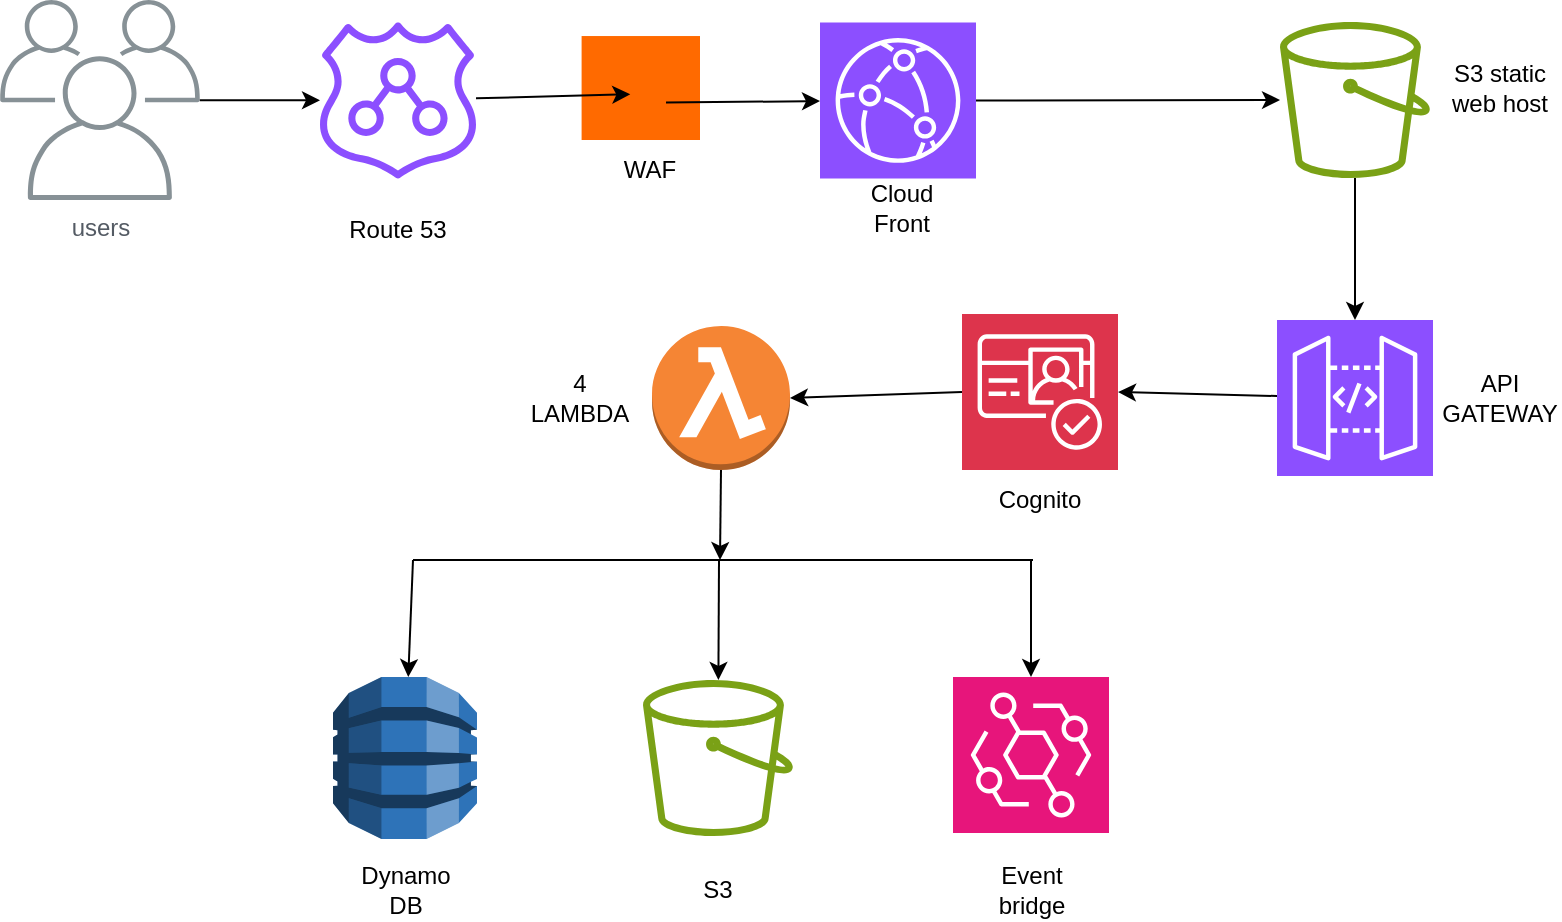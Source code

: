 <mxfile version="28.2.3">
  <diagram name="Page-1" id="UJQ6K34FvHcvYRbXDYUq">
    <mxGraphModel dx="1018" dy="693" grid="1" gridSize="10" guides="1" tooltips="1" connect="1" arrows="1" fold="1" page="1" pageScale="1" pageWidth="850" pageHeight="1100" math="0" shadow="0">
      <root>
        <mxCell id="0" />
        <mxCell id="1" parent="0" />
        <mxCell id="pTq57g4-NRrGkB-1elXy-1" value="users" style="sketch=0;outlineConnect=0;gradientColor=none;fontColor=#545B64;strokeColor=none;fillColor=#879196;dashed=0;verticalLabelPosition=bottom;verticalAlign=top;align=center;html=1;fontSize=12;fontStyle=0;aspect=fixed;shape=mxgraph.aws4.illustration_users;pointerEvents=1" vertex="1" parent="1">
          <mxGeometry x="30" y="30" width="100" height="100" as="geometry" />
        </mxCell>
        <mxCell id="pTq57g4-NRrGkB-1elXy-2" value="" style="sketch=0;points=[[0,0,0],[0.25,0,0],[0.5,0,0],[0.75,0,0],[1,0,0],[0,1,0],[0.25,1,0],[0.5,1,0],[0.75,1,0],[1,1,0],[0,0.25,0],[0,0.5,0],[0,0.75,0],[1,0.25,0],[1,0.5,0],[1,0.75,0]];outlineConnect=0;fontColor=#232F3E;fillColor=#8C4FFF;strokeColor=#ffffff;dashed=0;verticalLabelPosition=bottom;verticalAlign=top;align=center;html=1;fontSize=12;fontStyle=0;aspect=fixed;shape=mxgraph.aws4.resourceIcon;resIcon=mxgraph.aws4.cloudfront;" vertex="1" parent="1">
          <mxGeometry x="440" y="41.22" width="78" height="78" as="geometry" />
        </mxCell>
        <mxCell id="pTq57g4-NRrGkB-1elXy-3" value="" style="sketch=0;outlineConnect=0;fontColor=#232F3E;gradientColor=none;fillColor=#8C4FFF;strokeColor=none;dashed=0;verticalLabelPosition=bottom;verticalAlign=top;align=center;html=1;fontSize=12;fontStyle=0;aspect=fixed;pointerEvents=1;shape=mxgraph.aws4.route_53_resolver;" vertex="1" parent="1">
          <mxGeometry x="190" y="41.22" width="78" height="78" as="geometry" />
        </mxCell>
        <mxCell id="pTq57g4-NRrGkB-1elXy-4" value="" style="points=[];aspect=fixed;html=1;align=center;shadow=0;dashed=0;fillColor=#FF6A00;strokeColor=none;shape=mxgraph.alibaba_cloud.waf_web_application_firewall;" vertex="1" parent="1">
          <mxGeometry x="320.8" y="48.02" width="59.2" height="51.98" as="geometry" />
        </mxCell>
        <mxCell id="pTq57g4-NRrGkB-1elXy-5" value="" style="endArrow=classic;html=1;rounded=0;entryX=0.411;entryY=0.56;entryDx=0;entryDy=0;entryPerimeter=0;" edge="1" parent="1" source="pTq57g4-NRrGkB-1elXy-3" target="pTq57g4-NRrGkB-1elXy-4">
          <mxGeometry width="50" height="50" relative="1" as="geometry">
            <mxPoint x="268" y="81.22" as="sourcePoint" />
            <mxPoint x="318" y="31.22" as="targetPoint" />
          </mxGeometry>
        </mxCell>
        <mxCell id="pTq57g4-NRrGkB-1elXy-6" value="" style="endArrow=classic;html=1;rounded=0;exitX=0.713;exitY=0.639;exitDx=0;exitDy=0;exitPerimeter=0;" edge="1" parent="1" source="pTq57g4-NRrGkB-1elXy-4" target="pTq57g4-NRrGkB-1elXy-2">
          <mxGeometry width="50" height="50" relative="1" as="geometry">
            <mxPoint x="330" y="241.22" as="sourcePoint" />
            <mxPoint x="380" y="191.22" as="targetPoint" />
          </mxGeometry>
        </mxCell>
        <mxCell id="pTq57g4-NRrGkB-1elXy-7" value="WAF" style="text;strokeColor=none;align=center;fillColor=none;html=1;verticalAlign=middle;whiteSpace=wrap;rounded=0;" vertex="1" parent="1">
          <mxGeometry x="325" y="100" width="60" height="30" as="geometry" />
        </mxCell>
        <mxCell id="pTq57g4-NRrGkB-1elXy-8" value="Cloud Front" style="text;strokeColor=none;align=center;fillColor=none;html=1;verticalAlign=middle;whiteSpace=wrap;rounded=0;" vertex="1" parent="1">
          <mxGeometry x="451" y="119" width="60" height="30" as="geometry" />
        </mxCell>
        <mxCell id="pTq57g4-NRrGkB-1elXy-9" value="" style="endArrow=classic;html=1;rounded=0;" edge="1" parent="1" source="pTq57g4-NRrGkB-1elXy-1" target="pTq57g4-NRrGkB-1elXy-3">
          <mxGeometry width="50" height="50" relative="1" as="geometry">
            <mxPoint x="400" y="360" as="sourcePoint" />
            <mxPoint x="450" y="310" as="targetPoint" />
          </mxGeometry>
        </mxCell>
        <mxCell id="pTq57g4-NRrGkB-1elXy-10" value="" style="sketch=0;outlineConnect=0;fontColor=#232F3E;gradientColor=none;fillColor=#7AA116;strokeColor=none;dashed=0;verticalLabelPosition=bottom;verticalAlign=top;align=center;html=1;fontSize=12;fontStyle=0;aspect=fixed;pointerEvents=1;shape=mxgraph.aws4.bucket;" vertex="1" parent="1">
          <mxGeometry x="670" y="41.0" width="75" height="78" as="geometry" />
        </mxCell>
        <mxCell id="pTq57g4-NRrGkB-1elXy-11" value="" style="endArrow=classic;html=1;rounded=0;exitX=1;exitY=0.5;exitDx=0;exitDy=0;exitPerimeter=0;" edge="1" parent="1" source="pTq57g4-NRrGkB-1elXy-2" target="pTq57g4-NRrGkB-1elXy-10">
          <mxGeometry width="50" height="50" relative="1" as="geometry">
            <mxPoint x="400" y="360" as="sourcePoint" />
            <mxPoint x="450" y="310" as="targetPoint" />
          </mxGeometry>
        </mxCell>
        <mxCell id="pTq57g4-NRrGkB-1elXy-12" value="" style="sketch=0;points=[[0,0,0],[0.25,0,0],[0.5,0,0],[0.75,0,0],[1,0,0],[0,1,0],[0.25,1,0],[0.5,1,0],[0.75,1,0],[1,1,0],[0,0.25,0],[0,0.5,0],[0,0.75,0],[1,0.25,0],[1,0.5,0],[1,0.75,0]];outlineConnect=0;fontColor=#232F3E;fillColor=#8C4FFF;strokeColor=#ffffff;dashed=0;verticalLabelPosition=bottom;verticalAlign=top;align=center;html=1;fontSize=12;fontStyle=0;aspect=fixed;shape=mxgraph.aws4.resourceIcon;resIcon=mxgraph.aws4.api_gateway;" vertex="1" parent="1">
          <mxGeometry x="668.5" y="190" width="78" height="78" as="geometry" />
        </mxCell>
        <mxCell id="pTq57g4-NRrGkB-1elXy-13" value="" style="endArrow=classic;html=1;rounded=0;entryX=0.5;entryY=0;entryDx=0;entryDy=0;entryPerimeter=0;" edge="1" parent="1" source="pTq57g4-NRrGkB-1elXy-10" target="pTq57g4-NRrGkB-1elXy-12">
          <mxGeometry width="50" height="50" relative="1" as="geometry">
            <mxPoint x="400" y="360" as="sourcePoint" />
            <mxPoint x="450" y="310" as="targetPoint" />
          </mxGeometry>
        </mxCell>
        <mxCell id="pTq57g4-NRrGkB-1elXy-14" value="" style="outlineConnect=0;dashed=0;verticalLabelPosition=bottom;verticalAlign=top;align=center;html=1;shape=mxgraph.aws3.lambda_function;fillColor=#F58534;gradientColor=none;" vertex="1" parent="1">
          <mxGeometry x="356" y="193" width="69" height="72" as="geometry" />
        </mxCell>
        <mxCell id="pTq57g4-NRrGkB-1elXy-16" value="" style="outlineConnect=0;dashed=0;verticalLabelPosition=bottom;verticalAlign=top;align=center;html=1;shape=mxgraph.aws3.dynamo_db;fillColor=#2E73B8;gradientColor=none;" vertex="1" parent="1">
          <mxGeometry x="196.5" y="368.5" width="72" height="81" as="geometry" />
        </mxCell>
        <mxCell id="pTq57g4-NRrGkB-1elXy-17" value="" style="sketch=0;outlineConnect=0;fontColor=#232F3E;gradientColor=none;fillColor=#7AA116;strokeColor=none;dashed=0;verticalLabelPosition=bottom;verticalAlign=top;align=center;html=1;fontSize=12;fontStyle=0;aspect=fixed;pointerEvents=1;shape=mxgraph.aws4.bucket;" vertex="1" parent="1">
          <mxGeometry x="351.5" y="370" width="75" height="78" as="geometry" />
        </mxCell>
        <mxCell id="pTq57g4-NRrGkB-1elXy-18" value="" style="sketch=0;points=[[0,0,0],[0.25,0,0],[0.5,0,0],[0.75,0,0],[1,0,0],[0,1,0],[0.25,1,0],[0.5,1,0],[0.75,1,0],[1,1,0],[0,0.25,0],[0,0.5,0],[0,0.75,0],[1,0.25,0],[1,0.5,0],[1,0.75,0]];outlineConnect=0;fontColor=#232F3E;fillColor=#DD344C;strokeColor=#ffffff;dashed=0;verticalLabelPosition=bottom;verticalAlign=top;align=center;html=1;fontSize=12;fontStyle=0;aspect=fixed;shape=mxgraph.aws4.resourceIcon;resIcon=mxgraph.aws4.cognito;" vertex="1" parent="1">
          <mxGeometry x="511" y="187" width="78" height="78" as="geometry" />
        </mxCell>
        <mxCell id="pTq57g4-NRrGkB-1elXy-19" value="" style="sketch=0;points=[[0,0,0],[0.25,0,0],[0.5,0,0],[0.75,0,0],[1,0,0],[0,1,0],[0.25,1,0],[0.5,1,0],[0.75,1,0],[1,1,0],[0,0.25,0],[0,0.5,0],[0,0.75,0],[1,0.25,0],[1,0.5,0],[1,0.75,0]];outlineConnect=0;fontColor=#232F3E;fillColor=#E7157B;strokeColor=#ffffff;dashed=0;verticalLabelPosition=bottom;verticalAlign=top;align=center;html=1;fontSize=12;fontStyle=0;aspect=fixed;shape=mxgraph.aws4.resourceIcon;resIcon=mxgraph.aws4.eventbridge;" vertex="1" parent="1">
          <mxGeometry x="506.5" y="368.5" width="78" height="78" as="geometry" />
        </mxCell>
        <mxCell id="pTq57g4-NRrGkB-1elXy-20" value="" style="endArrow=none;html=1;rounded=0;" edge="1" parent="1">
          <mxGeometry width="50" height="50" relative="1" as="geometry">
            <mxPoint x="236.5" y="310" as="sourcePoint" />
            <mxPoint x="546.5" y="310" as="targetPoint" />
          </mxGeometry>
        </mxCell>
        <mxCell id="pTq57g4-NRrGkB-1elXy-21" value="" style="endArrow=classic;html=1;rounded=0;" edge="1" parent="1" target="pTq57g4-NRrGkB-1elXy-17">
          <mxGeometry width="50" height="50" relative="1" as="geometry">
            <mxPoint x="389.5" y="310" as="sourcePoint" />
            <mxPoint x="431.5" y="318.5" as="targetPoint" />
          </mxGeometry>
        </mxCell>
        <mxCell id="pTq57g4-NRrGkB-1elXy-22" value="" style="endArrow=classic;html=1;rounded=0;entryX=0.5;entryY=0;entryDx=0;entryDy=0;entryPerimeter=0;" edge="1" parent="1" target="pTq57g4-NRrGkB-1elXy-19">
          <mxGeometry width="50" height="50" relative="1" as="geometry">
            <mxPoint x="545.5" y="310" as="sourcePoint" />
            <mxPoint x="730.5" y="300" as="targetPoint" />
          </mxGeometry>
        </mxCell>
        <mxCell id="pTq57g4-NRrGkB-1elXy-24" value="" style="endArrow=classic;html=1;rounded=0;" edge="1" parent="1" target="pTq57g4-NRrGkB-1elXy-16">
          <mxGeometry width="50" height="50" relative="1" as="geometry">
            <mxPoint x="236.5" y="310" as="sourcePoint" />
            <mxPoint x="257.5" y="310" as="targetPoint" />
          </mxGeometry>
        </mxCell>
        <mxCell id="pTq57g4-NRrGkB-1elXy-25" value="" style="endArrow=classic;html=1;rounded=0;exitX=0.5;exitY=1;exitDx=0;exitDy=0;exitPerimeter=0;" edge="1" parent="1" source="pTq57g4-NRrGkB-1elXy-14">
          <mxGeometry width="50" height="50" relative="1" as="geometry">
            <mxPoint x="400" y="360" as="sourcePoint" />
            <mxPoint x="390" y="310" as="targetPoint" />
          </mxGeometry>
        </mxCell>
        <mxCell id="pTq57g4-NRrGkB-1elXy-26" value="API GATEWAY" style="text;strokeColor=none;align=center;fillColor=none;html=1;verticalAlign=middle;whiteSpace=wrap;rounded=0;" vertex="1" parent="1">
          <mxGeometry x="750" y="214" width="60" height="30" as="geometry" />
        </mxCell>
        <mxCell id="pTq57g4-NRrGkB-1elXy-27" value="4 LAMBDA" style="text;strokeColor=none;align=center;fillColor=none;html=1;verticalAlign=middle;whiteSpace=wrap;rounded=0;" vertex="1" parent="1">
          <mxGeometry x="290" y="214" width="60" height="30" as="geometry" />
        </mxCell>
        <mxCell id="pTq57g4-NRrGkB-1elXy-28" value="Dynamo DB" style="text;strokeColor=none;align=center;fillColor=none;html=1;verticalAlign=middle;whiteSpace=wrap;rounded=0;" vertex="1" parent="1">
          <mxGeometry x="202.5" y="460" width="60" height="30" as="geometry" />
        </mxCell>
        <mxCell id="pTq57g4-NRrGkB-1elXy-29" value="S3" style="text;strokeColor=none;align=center;fillColor=none;html=1;verticalAlign=middle;whiteSpace=wrap;rounded=0;" vertex="1" parent="1">
          <mxGeometry x="359" y="460" width="60" height="30" as="geometry" />
        </mxCell>
        <mxCell id="pTq57g4-NRrGkB-1elXy-30" value="Cognito" style="text;strokeColor=none;align=center;fillColor=none;html=1;verticalAlign=middle;whiteSpace=wrap;rounded=0;" vertex="1" parent="1">
          <mxGeometry x="520" y="265" width="60" height="30" as="geometry" />
        </mxCell>
        <mxCell id="pTq57g4-NRrGkB-1elXy-31" value="Event bridge" style="text;strokeColor=none;align=center;fillColor=none;html=1;verticalAlign=middle;whiteSpace=wrap;rounded=0;" vertex="1" parent="1">
          <mxGeometry x="515.5" y="460" width="60" height="30" as="geometry" />
        </mxCell>
        <mxCell id="pTq57g4-NRrGkB-1elXy-32" value="S3 static web host" style="text;strokeColor=none;align=center;fillColor=none;html=1;verticalAlign=middle;whiteSpace=wrap;rounded=0;" vertex="1" parent="1">
          <mxGeometry x="750" y="59.01" width="60" height="30" as="geometry" />
        </mxCell>
        <mxCell id="pTq57g4-NRrGkB-1elXy-33" value="Route 53" style="text;strokeColor=none;align=center;fillColor=none;html=1;verticalAlign=middle;whiteSpace=wrap;rounded=0;" vertex="1" parent="1">
          <mxGeometry x="199" y="130" width="60" height="30" as="geometry" />
        </mxCell>
        <mxCell id="pTq57g4-NRrGkB-1elXy-37" value="" style="endArrow=classic;html=1;rounded=0;entryX=1;entryY=0.5;entryDx=0;entryDy=0;entryPerimeter=0;" edge="1" parent="1" source="pTq57g4-NRrGkB-1elXy-12" target="pTq57g4-NRrGkB-1elXy-18">
          <mxGeometry width="50" height="50" relative="1" as="geometry">
            <mxPoint x="400" y="360" as="sourcePoint" />
            <mxPoint x="450" y="310" as="targetPoint" />
          </mxGeometry>
        </mxCell>
        <mxCell id="pTq57g4-NRrGkB-1elXy-38" value="" style="endArrow=classic;html=1;rounded=0;exitX=0;exitY=0.5;exitDx=0;exitDy=0;exitPerimeter=0;entryX=1;entryY=0.5;entryDx=0;entryDy=0;entryPerimeter=0;" edge="1" parent="1" source="pTq57g4-NRrGkB-1elXy-18" target="pTq57g4-NRrGkB-1elXy-14">
          <mxGeometry width="50" height="50" relative="1" as="geometry">
            <mxPoint x="400" y="360" as="sourcePoint" />
            <mxPoint x="450" y="310" as="targetPoint" />
          </mxGeometry>
        </mxCell>
      </root>
    </mxGraphModel>
  </diagram>
</mxfile>
